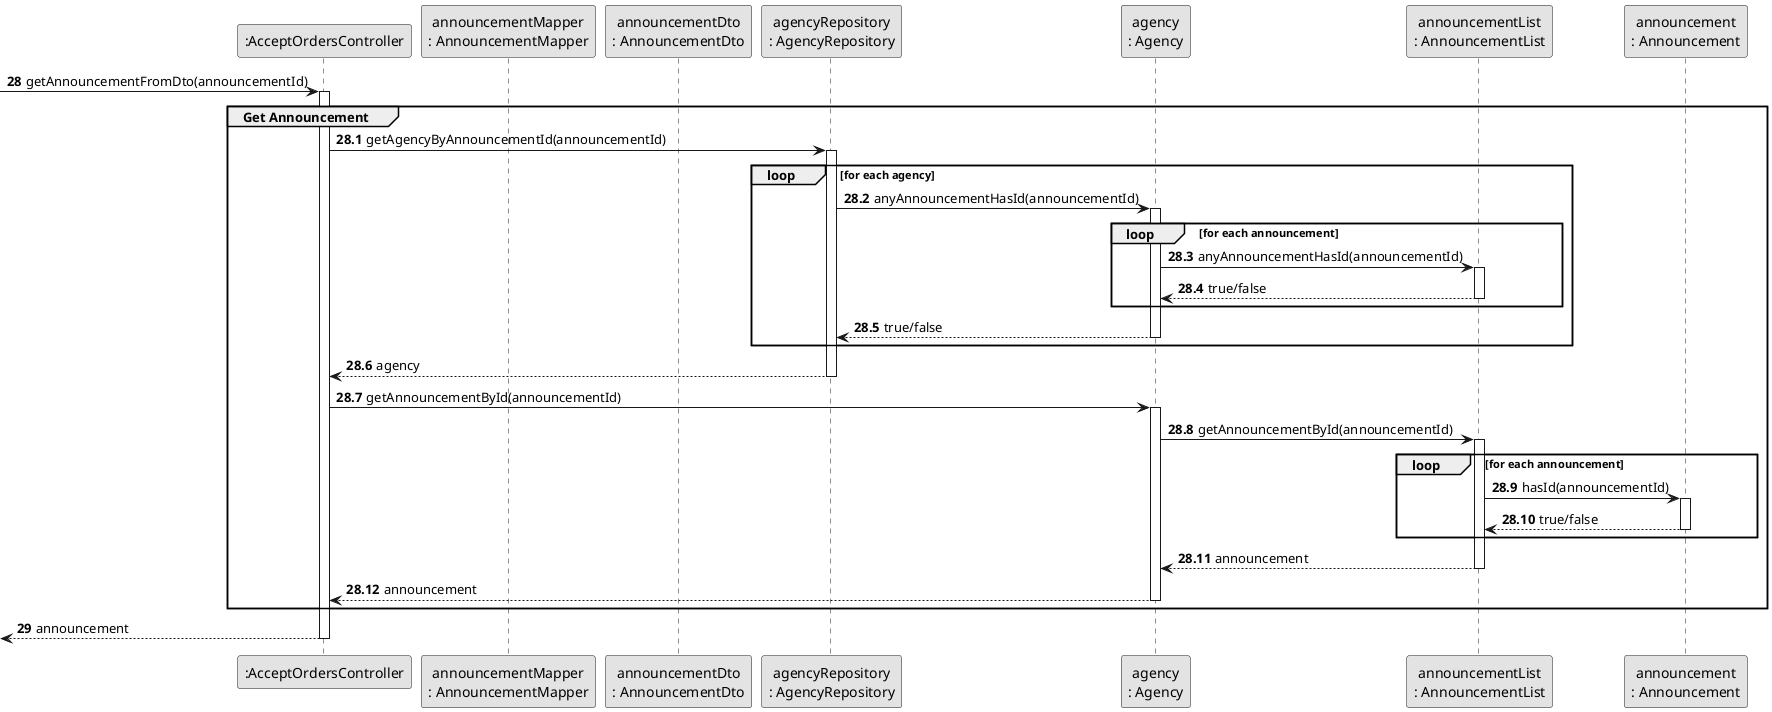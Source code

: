 @startuml
skinparam monochrome true
skinparam packageStyle rectangle
skinparam shadowing false


participant ":AcceptOrdersController" as CTRL
participant "announcementMapper\n: AnnouncementMapper" as AnnMAPPER
participant "announcementDto\n: AnnouncementDto" as AnnDTO
participant "agencyRepository\n: AgencyRepository" as AgRep
participant "agency\n: Agency" as AGENCY
participant "announcementList\n: AnnouncementList" as AnnList
participant "announcement\n: Announcement" as Announce

autonumber 28
    -> CTRL: getAnnouncementFromDto(announcementId)
    activate CTRL
group Get Announcement
autonumber 28.1


    CTRL -> AgRep: getAgencyByAnnouncementId(announcementId)
    activate AgRep

        loop for each agency

        AgRep -> AGENCY :  anyAnnouncementHasId(announcementId)
        activate AGENCY
            loop for each announcement

            AGENCY -> AnnList:  anyAnnouncementHasId(announcementId)
            activate AnnList
            AnnList --> AGENCY: true/false
            deactivate AnnList

            end loop
        AGENCY --> AgRep: true/false
        deactivate AGENCY

        end loop

    AgRep --> CTRL : agency
    deactivate AgRep

    CTRL -> AGENCY :  getAnnouncementById(announcementId)
    activate AGENCY

    AGENCY -> AnnList : getAnnouncementById(announcementId)
    activate AnnList

        loop  for each announcement

        AnnList -> Announce : hasId(announcementId)
        activate Announce

        Announce -->AnnList :true/false
        deactivate Announce

        end loop

    AnnList --> AGENCY : announcement
    deactivate AnnList

    AGENCY --> CTRL : announcement
    deactivate AGENCY

end group

autonumber 29
    <-- CTRL: announcement
    deactivate CTRL

@enduml
